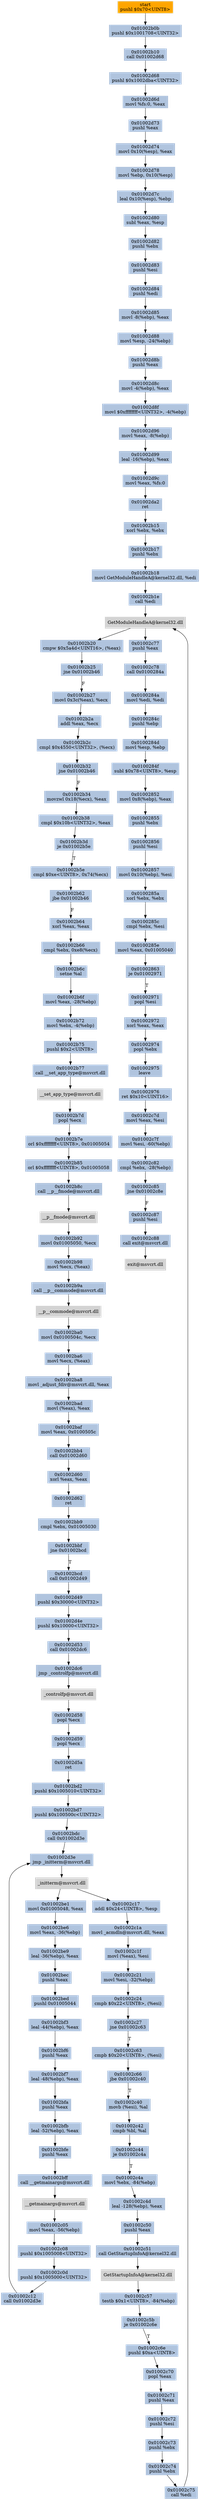 digraph G {
node[shape=rectangle,style=filled,fillcolor=lightsteelblue,color=lightsteelblue]
bgcolor="transparent"
a0x01002b09pushl_0x70UINT8[label="start\npushl $0x70<UINT8>",color="lightgrey",fillcolor="orange"];
a0x01002b0bpushl_0x1001708UINT32[label="0x01002b0b\npushl $0x1001708<UINT32>"];
a0x01002b10call_0x01002d68[label="0x01002b10\ncall 0x01002d68"];
a0x01002d68pushl_0x1002dbaUINT32[label="0x01002d68\npushl $0x1002dba<UINT32>"];
a0x01002d6dmovl_fs_0_eax[label="0x01002d6d\nmovl %fs:0, %eax"];
a0x01002d73pushl_eax[label="0x01002d73\npushl %eax"];
a0x01002d74movl_0x10esp__eax[label="0x01002d74\nmovl 0x10(%esp), %eax"];
a0x01002d78movl_ebp_0x10esp_[label="0x01002d78\nmovl %ebp, 0x10(%esp)"];
a0x01002d7cleal_0x10esp__ebp[label="0x01002d7c\nleal 0x10(%esp), %ebp"];
a0x01002d80subl_eax_esp[label="0x01002d80\nsubl %eax, %esp"];
a0x01002d82pushl_ebx[label="0x01002d82\npushl %ebx"];
a0x01002d83pushl_esi[label="0x01002d83\npushl %esi"];
a0x01002d84pushl_edi[label="0x01002d84\npushl %edi"];
a0x01002d85movl__8ebp__eax[label="0x01002d85\nmovl -8(%ebp), %eax"];
a0x01002d88movl_esp__24ebp_[label="0x01002d88\nmovl %esp, -24(%ebp)"];
a0x01002d8bpushl_eax[label="0x01002d8b\npushl %eax"];
a0x01002d8cmovl__4ebp__eax[label="0x01002d8c\nmovl -4(%ebp), %eax"];
a0x01002d8fmovl_0xffffffffUINT32__4ebp_[label="0x01002d8f\nmovl $0xffffffff<UINT32>, -4(%ebp)"];
a0x01002d96movl_eax__8ebp_[label="0x01002d96\nmovl %eax, -8(%ebp)"];
a0x01002d99leal__16ebp__eax[label="0x01002d99\nleal -16(%ebp), %eax"];
a0x01002d9cmovl_eax_fs_0[label="0x01002d9c\nmovl %eax, %fs:0"];
a0x01002da2ret[label="0x01002da2\nret"];
a0x01002b15xorl_ebx_ebx[label="0x01002b15\nxorl %ebx, %ebx"];
a0x01002b17pushl_ebx[label="0x01002b17\npushl %ebx"];
a0x01002b18movl_GetModuleHandleA_kernel32_dll_edi[label="0x01002b18\nmovl GetModuleHandleA@kernel32.dll, %edi"];
a0x01002b1ecall_edi[label="0x01002b1e\ncall %edi"];
GetModuleHandleA_kernel32_dll[label="GetModuleHandleA@kernel32.dll",color="lightgrey",fillcolor="lightgrey"];
a0x01002b20cmpw_0x5a4dUINT16_eax_[label="0x01002b20\ncmpw $0x5a4d<UINT16>, (%eax)"];
a0x01002b25jne_0x01002b46[label="0x01002b25\njne 0x01002b46"];
a0x01002b27movl_0x3ceax__ecx[label="0x01002b27\nmovl 0x3c(%eax), %ecx"];
a0x01002b2aaddl_eax_ecx[label="0x01002b2a\naddl %eax, %ecx"];
a0x01002b2ccmpl_0x4550UINT32_ecx_[label="0x01002b2c\ncmpl $0x4550<UINT32>, (%ecx)"];
a0x01002b32jne_0x01002b46[label="0x01002b32\njne 0x01002b46"];
a0x01002b34movzwl_0x18ecx__eax[label="0x01002b34\nmovzwl 0x18(%ecx), %eax"];
a0x01002b38cmpl_0x10bUINT32_eax[label="0x01002b38\ncmpl $0x10b<UINT32>, %eax"];
a0x01002b3dje_0x01002b5e[label="0x01002b3d\nje 0x01002b5e"];
a0x01002b5ecmpl_0xeUINT8_0x74ecx_[label="0x01002b5e\ncmpl $0xe<UINT8>, 0x74(%ecx)"];
a0x01002b62jbe_0x01002b46[label="0x01002b62\njbe 0x01002b46"];
a0x01002b64xorl_eax_eax[label="0x01002b64\nxorl %eax, %eax"];
a0x01002b66cmpl_ebx_0xe8ecx_[label="0x01002b66\ncmpl %ebx, 0xe8(%ecx)"];
a0x01002b6csetne_al[label="0x01002b6c\nsetne %al"];
a0x01002b6fmovl_eax__28ebp_[label="0x01002b6f\nmovl %eax, -28(%ebp)"];
a0x01002b72movl_ebx__4ebp_[label="0x01002b72\nmovl %ebx, -4(%ebp)"];
a0x01002b75pushl_0x2UINT8[label="0x01002b75\npushl $0x2<UINT8>"];
a0x01002b77call___set_app_type_msvcrt_dll[label="0x01002b77\ncall __set_app_type@msvcrt.dll"];
a__set_app_type_msvcrt_dll[label="__set_app_type@msvcrt.dll",color="lightgrey",fillcolor="lightgrey"];
a0x01002b7dpopl_ecx[label="0x01002b7d\npopl %ecx"];
a0x01002b7eorl_0xffffffffUINT8_0x01005054[label="0x01002b7e\norl $0xffffffff<UINT8>, 0x01005054"];
a0x01002b85orl_0xffffffffUINT8_0x01005058[label="0x01002b85\norl $0xffffffff<UINT8>, 0x01005058"];
a0x01002b8ccall___p__fmode_msvcrt_dll[label="0x01002b8c\ncall __p__fmode@msvcrt.dll"];
a__p__fmode_msvcrt_dll[label="__p__fmode@msvcrt.dll",color="lightgrey",fillcolor="lightgrey"];
a0x01002b92movl_0x01005050_ecx[label="0x01002b92\nmovl 0x01005050, %ecx"];
a0x01002b98movl_ecx_eax_[label="0x01002b98\nmovl %ecx, (%eax)"];
a0x01002b9acall___p__commode_msvcrt_dll[label="0x01002b9a\ncall __p__commode@msvcrt.dll"];
a__p__commode_msvcrt_dll[label="__p__commode@msvcrt.dll",color="lightgrey",fillcolor="lightgrey"];
a0x01002ba0movl_0x0100504c_ecx[label="0x01002ba0\nmovl 0x0100504c, %ecx"];
a0x01002ba6movl_ecx_eax_[label="0x01002ba6\nmovl %ecx, (%eax)"];
a0x01002ba8movl__adjust_fdiv_msvcrt_dll_eax[label="0x01002ba8\nmovl _adjust_fdiv@msvcrt.dll, %eax"];
a0x01002badmovl_eax__eax[label="0x01002bad\nmovl (%eax), %eax"];
a0x01002bafmovl_eax_0x0100505c[label="0x01002baf\nmovl %eax, 0x0100505c"];
a0x01002bb4call_0x01002d60[label="0x01002bb4\ncall 0x01002d60"];
a0x01002d60xorl_eax_eax[label="0x01002d60\nxorl %eax, %eax"];
a0x01002d62ret[label="0x01002d62\nret"];
a0x01002bb9cmpl_ebx_0x01005030[label="0x01002bb9\ncmpl %ebx, 0x01005030"];
a0x01002bbfjne_0x01002bcd[label="0x01002bbf\njne 0x01002bcd"];
a0x01002bcdcall_0x01002d49[label="0x01002bcd\ncall 0x01002d49"];
a0x01002d49pushl_0x30000UINT32[label="0x01002d49\npushl $0x30000<UINT32>"];
a0x01002d4epushl_0x10000UINT32[label="0x01002d4e\npushl $0x10000<UINT32>"];
a0x01002d53call_0x01002dc6[label="0x01002d53\ncall 0x01002dc6"];
a0x01002dc6jmp__controlfp_msvcrt_dll[label="0x01002dc6\njmp _controlfp@msvcrt.dll"];
a_controlfp_msvcrt_dll[label="_controlfp@msvcrt.dll",color="lightgrey",fillcolor="lightgrey"];
a0x01002d58popl_ecx[label="0x01002d58\npopl %ecx"];
a0x01002d59popl_ecx[label="0x01002d59\npopl %ecx"];
a0x01002d5aret[label="0x01002d5a\nret"];
a0x01002bd2pushl_0x1005010UINT32[label="0x01002bd2\npushl $0x1005010<UINT32>"];
a0x01002bd7pushl_0x100500cUINT32[label="0x01002bd7\npushl $0x100500c<UINT32>"];
a0x01002bdccall_0x01002d3e[label="0x01002bdc\ncall 0x01002d3e"];
a0x01002d3ejmp__initterm_msvcrt_dll[label="0x01002d3e\njmp _initterm@msvcrt.dll"];
a_initterm_msvcrt_dll[label="_initterm@msvcrt.dll",color="lightgrey",fillcolor="lightgrey"];
a0x01002be1movl_0x01005048_eax[label="0x01002be1\nmovl 0x01005048, %eax"];
a0x01002be6movl_eax__36ebp_[label="0x01002be6\nmovl %eax, -36(%ebp)"];
a0x01002be9leal__36ebp__eax[label="0x01002be9\nleal -36(%ebp), %eax"];
a0x01002becpushl_eax[label="0x01002bec\npushl %eax"];
a0x01002bedpushl_0x01005044[label="0x01002bed\npushl 0x01005044"];
a0x01002bf3leal__44ebp__eax[label="0x01002bf3\nleal -44(%ebp), %eax"];
a0x01002bf6pushl_eax[label="0x01002bf6\npushl %eax"];
a0x01002bf7leal__48ebp__eax[label="0x01002bf7\nleal -48(%ebp), %eax"];
a0x01002bfapushl_eax[label="0x01002bfa\npushl %eax"];
a0x01002bfbleal__52ebp__eax[label="0x01002bfb\nleal -52(%ebp), %eax"];
a0x01002bfepushl_eax[label="0x01002bfe\npushl %eax"];
a0x01002bffcall___getmainargs_msvcrt_dll[label="0x01002bff\ncall __getmainargs@msvcrt.dll"];
a__getmainargs_msvcrt_dll[label="__getmainargs@msvcrt.dll",color="lightgrey",fillcolor="lightgrey"];
a0x01002c05movl_eax__56ebp_[label="0x01002c05\nmovl %eax, -56(%ebp)"];
a0x01002c08pushl_0x1005008UINT32[label="0x01002c08\npushl $0x1005008<UINT32>"];
a0x01002c0dpushl_0x1005000UINT32[label="0x01002c0d\npushl $0x1005000<UINT32>"];
a0x01002c12call_0x01002d3e[label="0x01002c12\ncall 0x01002d3e"];
a0x01002c17addl_0x24UINT8_esp[label="0x01002c17\naddl $0x24<UINT8>, %esp"];
a0x01002c1amovl__acmdln_msvcrt_dll_eax[label="0x01002c1a\nmovl _acmdln@msvcrt.dll, %eax"];
a0x01002c1fmovl_eax__esi[label="0x01002c1f\nmovl (%eax), %esi"];
a0x01002c21movl_esi__32ebp_[label="0x01002c21\nmovl %esi, -32(%ebp)"];
a0x01002c24cmpb_0x22UINT8_esi_[label="0x01002c24\ncmpb $0x22<UINT8>, (%esi)"];
a0x01002c27jne_0x01002c63[label="0x01002c27\njne 0x01002c63"];
a0x01002c63cmpb_0x20UINT8_esi_[label="0x01002c63\ncmpb $0x20<UINT8>, (%esi)"];
a0x01002c66jbe_0x01002c40[label="0x01002c66\njbe 0x01002c40"];
a0x01002c40movb_esi__al[label="0x01002c40\nmovb (%esi), %al"];
a0x01002c42cmpb_bl_al[label="0x01002c42\ncmpb %bl, %al"];
a0x01002c44je_0x01002c4a[label="0x01002c44\nje 0x01002c4a"];
a0x01002c4amovl_ebx__84ebp_[label="0x01002c4a\nmovl %ebx, -84(%ebp)"];
a0x01002c4dleal__128ebp__eax[label="0x01002c4d\nleal -128(%ebp), %eax"];
a0x01002c50pushl_eax[label="0x01002c50\npushl %eax"];
a0x01002c51call_GetStartupInfoA_kernel32_dll[label="0x01002c51\ncall GetStartupInfoA@kernel32.dll"];
GetStartupInfoA_kernel32_dll[label="GetStartupInfoA@kernel32.dll",color="lightgrey",fillcolor="lightgrey"];
a0x01002c57testb_0x1UINT8__84ebp_[label="0x01002c57\ntestb $0x1<UINT8>, -84(%ebp)"];
a0x01002c5bje_0x01002c6e[label="0x01002c5b\nje 0x01002c6e"];
a0x01002c6epushl_0xaUINT8[label="0x01002c6e\npushl $0xa<UINT8>"];
a0x01002c70popl_eax[label="0x01002c70\npopl %eax"];
a0x01002c71pushl_eax[label="0x01002c71\npushl %eax"];
a0x01002c72pushl_esi[label="0x01002c72\npushl %esi"];
a0x01002c73pushl_ebx[label="0x01002c73\npushl %ebx"];
a0x01002c74pushl_ebx[label="0x01002c74\npushl %ebx"];
a0x01002c75call_edi[label="0x01002c75\ncall %edi"];
a0x01002c77pushl_eax[label="0x01002c77\npushl %eax"];
a0x01002c78call_0x0100284a[label="0x01002c78\ncall 0x0100284a"];
a0x0100284amovl_edi_edi[label="0x0100284a\nmovl %edi, %edi"];
a0x0100284cpushl_ebp[label="0x0100284c\npushl %ebp"];
a0x0100284dmovl_esp_ebp[label="0x0100284d\nmovl %esp, %ebp"];
a0x0100284fsubl_0x78UINT8_esp[label="0x0100284f\nsubl $0x78<UINT8>, %esp"];
a0x01002852movl_0x8ebp__eax[label="0x01002852\nmovl 0x8(%ebp), %eax"];
a0x01002855pushl_ebx[label="0x01002855\npushl %ebx"];
a0x01002856pushl_esi[label="0x01002856\npushl %esi"];
a0x01002857movl_0x10ebp__esi[label="0x01002857\nmovl 0x10(%ebp), %esi"];
a0x0100285axorl_ebx_ebx[label="0x0100285a\nxorl %ebx, %ebx"];
a0x0100285ccmpl_ebx_esi[label="0x0100285c\ncmpl %ebx, %esi"];
a0x0100285emovl_eax_0x01005040[label="0x0100285e\nmovl %eax, 0x01005040"];
a0x01002863je_0x01002971[label="0x01002863\nje 0x01002971"];
a0x01002971popl_esi[label="0x01002971\npopl %esi"];
a0x01002972xorl_eax_eax[label="0x01002972\nxorl %eax, %eax"];
a0x01002974popl_ebx[label="0x01002974\npopl %ebx"];
a0x01002975leave_[label="0x01002975\nleave "];
a0x01002976ret_0x10UINT16[label="0x01002976\nret $0x10<UINT16>"];
a0x01002c7dmovl_eax_esi[label="0x01002c7d\nmovl %eax, %esi"];
a0x01002c7fmovl_esi__60ebp_[label="0x01002c7f\nmovl %esi, -60(%ebp)"];
a0x01002c82cmpl_ebx__28ebp_[label="0x01002c82\ncmpl %ebx, -28(%ebp)"];
a0x01002c85jne_0x01002c8e[label="0x01002c85\njne 0x01002c8e"];
a0x01002c87pushl_esi[label="0x01002c87\npushl %esi"];
a0x01002c88call_exit_msvcrt_dll[label="0x01002c88\ncall exit@msvcrt.dll"];
exit_msvcrt_dll[label="exit@msvcrt.dll",color="lightgrey",fillcolor="lightgrey"];
a0x01002b09pushl_0x70UINT8 -> a0x01002b0bpushl_0x1001708UINT32 [color="#000000"];
a0x01002b0bpushl_0x1001708UINT32 -> a0x01002b10call_0x01002d68 [color="#000000"];
a0x01002b10call_0x01002d68 -> a0x01002d68pushl_0x1002dbaUINT32 [color="#000000"];
a0x01002d68pushl_0x1002dbaUINT32 -> a0x01002d6dmovl_fs_0_eax [color="#000000"];
a0x01002d6dmovl_fs_0_eax -> a0x01002d73pushl_eax [color="#000000"];
a0x01002d73pushl_eax -> a0x01002d74movl_0x10esp__eax [color="#000000"];
a0x01002d74movl_0x10esp__eax -> a0x01002d78movl_ebp_0x10esp_ [color="#000000"];
a0x01002d78movl_ebp_0x10esp_ -> a0x01002d7cleal_0x10esp__ebp [color="#000000"];
a0x01002d7cleal_0x10esp__ebp -> a0x01002d80subl_eax_esp [color="#000000"];
a0x01002d80subl_eax_esp -> a0x01002d82pushl_ebx [color="#000000"];
a0x01002d82pushl_ebx -> a0x01002d83pushl_esi [color="#000000"];
a0x01002d83pushl_esi -> a0x01002d84pushl_edi [color="#000000"];
a0x01002d84pushl_edi -> a0x01002d85movl__8ebp__eax [color="#000000"];
a0x01002d85movl__8ebp__eax -> a0x01002d88movl_esp__24ebp_ [color="#000000"];
a0x01002d88movl_esp__24ebp_ -> a0x01002d8bpushl_eax [color="#000000"];
a0x01002d8bpushl_eax -> a0x01002d8cmovl__4ebp__eax [color="#000000"];
a0x01002d8cmovl__4ebp__eax -> a0x01002d8fmovl_0xffffffffUINT32__4ebp_ [color="#000000"];
a0x01002d8fmovl_0xffffffffUINT32__4ebp_ -> a0x01002d96movl_eax__8ebp_ [color="#000000"];
a0x01002d96movl_eax__8ebp_ -> a0x01002d99leal__16ebp__eax [color="#000000"];
a0x01002d99leal__16ebp__eax -> a0x01002d9cmovl_eax_fs_0 [color="#000000"];
a0x01002d9cmovl_eax_fs_0 -> a0x01002da2ret [color="#000000"];
a0x01002da2ret -> a0x01002b15xorl_ebx_ebx [color="#000000"];
a0x01002b15xorl_ebx_ebx -> a0x01002b17pushl_ebx [color="#000000"];
a0x01002b17pushl_ebx -> a0x01002b18movl_GetModuleHandleA_kernel32_dll_edi [color="#000000"];
a0x01002b18movl_GetModuleHandleA_kernel32_dll_edi -> a0x01002b1ecall_edi [color="#000000"];
a0x01002b1ecall_edi -> GetModuleHandleA_kernel32_dll [color="#000000"];
GetModuleHandleA_kernel32_dll -> a0x01002b20cmpw_0x5a4dUINT16_eax_ [color="#000000"];
a0x01002b20cmpw_0x5a4dUINT16_eax_ -> a0x01002b25jne_0x01002b46 [color="#000000"];
a0x01002b25jne_0x01002b46 -> a0x01002b27movl_0x3ceax__ecx [color="#000000",label="F"];
a0x01002b27movl_0x3ceax__ecx -> a0x01002b2aaddl_eax_ecx [color="#000000"];
a0x01002b2aaddl_eax_ecx -> a0x01002b2ccmpl_0x4550UINT32_ecx_ [color="#000000"];
a0x01002b2ccmpl_0x4550UINT32_ecx_ -> a0x01002b32jne_0x01002b46 [color="#000000"];
a0x01002b32jne_0x01002b46 -> a0x01002b34movzwl_0x18ecx__eax [color="#000000",label="F"];
a0x01002b34movzwl_0x18ecx__eax -> a0x01002b38cmpl_0x10bUINT32_eax [color="#000000"];
a0x01002b38cmpl_0x10bUINT32_eax -> a0x01002b3dje_0x01002b5e [color="#000000"];
a0x01002b3dje_0x01002b5e -> a0x01002b5ecmpl_0xeUINT8_0x74ecx_ [color="#000000",label="T"];
a0x01002b5ecmpl_0xeUINT8_0x74ecx_ -> a0x01002b62jbe_0x01002b46 [color="#000000"];
a0x01002b62jbe_0x01002b46 -> a0x01002b64xorl_eax_eax [color="#000000",label="F"];
a0x01002b64xorl_eax_eax -> a0x01002b66cmpl_ebx_0xe8ecx_ [color="#000000"];
a0x01002b66cmpl_ebx_0xe8ecx_ -> a0x01002b6csetne_al [color="#000000"];
a0x01002b6csetne_al -> a0x01002b6fmovl_eax__28ebp_ [color="#000000"];
a0x01002b6fmovl_eax__28ebp_ -> a0x01002b72movl_ebx__4ebp_ [color="#000000"];
a0x01002b72movl_ebx__4ebp_ -> a0x01002b75pushl_0x2UINT8 [color="#000000"];
a0x01002b75pushl_0x2UINT8 -> a0x01002b77call___set_app_type_msvcrt_dll [color="#000000"];
a0x01002b77call___set_app_type_msvcrt_dll -> a__set_app_type_msvcrt_dll [color="#000000"];
a__set_app_type_msvcrt_dll -> a0x01002b7dpopl_ecx [color="#000000"];
a0x01002b7dpopl_ecx -> a0x01002b7eorl_0xffffffffUINT8_0x01005054 [color="#000000"];
a0x01002b7eorl_0xffffffffUINT8_0x01005054 -> a0x01002b85orl_0xffffffffUINT8_0x01005058 [color="#000000"];
a0x01002b85orl_0xffffffffUINT8_0x01005058 -> a0x01002b8ccall___p__fmode_msvcrt_dll [color="#000000"];
a0x01002b8ccall___p__fmode_msvcrt_dll -> a__p__fmode_msvcrt_dll [color="#000000"];
a__p__fmode_msvcrt_dll -> a0x01002b92movl_0x01005050_ecx [color="#000000"];
a0x01002b92movl_0x01005050_ecx -> a0x01002b98movl_ecx_eax_ [color="#000000"];
a0x01002b98movl_ecx_eax_ -> a0x01002b9acall___p__commode_msvcrt_dll [color="#000000"];
a0x01002b9acall___p__commode_msvcrt_dll -> a__p__commode_msvcrt_dll [color="#000000"];
a__p__commode_msvcrt_dll -> a0x01002ba0movl_0x0100504c_ecx [color="#000000"];
a0x01002ba0movl_0x0100504c_ecx -> a0x01002ba6movl_ecx_eax_ [color="#000000"];
a0x01002ba6movl_ecx_eax_ -> a0x01002ba8movl__adjust_fdiv_msvcrt_dll_eax [color="#000000"];
a0x01002ba8movl__adjust_fdiv_msvcrt_dll_eax -> a0x01002badmovl_eax__eax [color="#000000"];
a0x01002badmovl_eax__eax -> a0x01002bafmovl_eax_0x0100505c [color="#000000"];
a0x01002bafmovl_eax_0x0100505c -> a0x01002bb4call_0x01002d60 [color="#000000"];
a0x01002bb4call_0x01002d60 -> a0x01002d60xorl_eax_eax [color="#000000"];
a0x01002d60xorl_eax_eax -> a0x01002d62ret [color="#000000"];
a0x01002d62ret -> a0x01002bb9cmpl_ebx_0x01005030 [color="#000000"];
a0x01002bb9cmpl_ebx_0x01005030 -> a0x01002bbfjne_0x01002bcd [color="#000000"];
a0x01002bbfjne_0x01002bcd -> a0x01002bcdcall_0x01002d49 [color="#000000",label="T"];
a0x01002bcdcall_0x01002d49 -> a0x01002d49pushl_0x30000UINT32 [color="#000000"];
a0x01002d49pushl_0x30000UINT32 -> a0x01002d4epushl_0x10000UINT32 [color="#000000"];
a0x01002d4epushl_0x10000UINT32 -> a0x01002d53call_0x01002dc6 [color="#000000"];
a0x01002d53call_0x01002dc6 -> a0x01002dc6jmp__controlfp_msvcrt_dll [color="#000000"];
a0x01002dc6jmp__controlfp_msvcrt_dll -> a_controlfp_msvcrt_dll [color="#000000"];
a_controlfp_msvcrt_dll -> a0x01002d58popl_ecx [color="#000000"];
a0x01002d58popl_ecx -> a0x01002d59popl_ecx [color="#000000"];
a0x01002d59popl_ecx -> a0x01002d5aret [color="#000000"];
a0x01002d5aret -> a0x01002bd2pushl_0x1005010UINT32 [color="#000000"];
a0x01002bd2pushl_0x1005010UINT32 -> a0x01002bd7pushl_0x100500cUINT32 [color="#000000"];
a0x01002bd7pushl_0x100500cUINT32 -> a0x01002bdccall_0x01002d3e [color="#000000"];
a0x01002bdccall_0x01002d3e -> a0x01002d3ejmp__initterm_msvcrt_dll [color="#000000"];
a0x01002d3ejmp__initterm_msvcrt_dll -> a_initterm_msvcrt_dll [color="#000000"];
a_initterm_msvcrt_dll -> a0x01002be1movl_0x01005048_eax [color="#000000"];
a0x01002be1movl_0x01005048_eax -> a0x01002be6movl_eax__36ebp_ [color="#000000"];
a0x01002be6movl_eax__36ebp_ -> a0x01002be9leal__36ebp__eax [color="#000000"];
a0x01002be9leal__36ebp__eax -> a0x01002becpushl_eax [color="#000000"];
a0x01002becpushl_eax -> a0x01002bedpushl_0x01005044 [color="#000000"];
a0x01002bedpushl_0x01005044 -> a0x01002bf3leal__44ebp__eax [color="#000000"];
a0x01002bf3leal__44ebp__eax -> a0x01002bf6pushl_eax [color="#000000"];
a0x01002bf6pushl_eax -> a0x01002bf7leal__48ebp__eax [color="#000000"];
a0x01002bf7leal__48ebp__eax -> a0x01002bfapushl_eax [color="#000000"];
a0x01002bfapushl_eax -> a0x01002bfbleal__52ebp__eax [color="#000000"];
a0x01002bfbleal__52ebp__eax -> a0x01002bfepushl_eax [color="#000000"];
a0x01002bfepushl_eax -> a0x01002bffcall___getmainargs_msvcrt_dll [color="#000000"];
a0x01002bffcall___getmainargs_msvcrt_dll -> a__getmainargs_msvcrt_dll [color="#000000"];
a__getmainargs_msvcrt_dll -> a0x01002c05movl_eax__56ebp_ [color="#000000"];
a0x01002c05movl_eax__56ebp_ -> a0x01002c08pushl_0x1005008UINT32 [color="#000000"];
a0x01002c08pushl_0x1005008UINT32 -> a0x01002c0dpushl_0x1005000UINT32 [color="#000000"];
a0x01002c0dpushl_0x1005000UINT32 -> a0x01002c12call_0x01002d3e [color="#000000"];
a0x01002c12call_0x01002d3e -> a0x01002d3ejmp__initterm_msvcrt_dll [color="#000000"];
a_initterm_msvcrt_dll -> a0x01002c17addl_0x24UINT8_esp [color="#000000"];
a0x01002c17addl_0x24UINT8_esp -> a0x01002c1amovl__acmdln_msvcrt_dll_eax [color="#000000"];
a0x01002c1amovl__acmdln_msvcrt_dll_eax -> a0x01002c1fmovl_eax__esi [color="#000000"];
a0x01002c1fmovl_eax__esi -> a0x01002c21movl_esi__32ebp_ [color="#000000"];
a0x01002c21movl_esi__32ebp_ -> a0x01002c24cmpb_0x22UINT8_esi_ [color="#000000"];
a0x01002c24cmpb_0x22UINT8_esi_ -> a0x01002c27jne_0x01002c63 [color="#000000"];
a0x01002c27jne_0x01002c63 -> a0x01002c63cmpb_0x20UINT8_esi_ [color="#000000",label="T"];
a0x01002c63cmpb_0x20UINT8_esi_ -> a0x01002c66jbe_0x01002c40 [color="#000000"];
a0x01002c66jbe_0x01002c40 -> a0x01002c40movb_esi__al [color="#000000",label="T"];
a0x01002c40movb_esi__al -> a0x01002c42cmpb_bl_al [color="#000000"];
a0x01002c42cmpb_bl_al -> a0x01002c44je_0x01002c4a [color="#000000"];
a0x01002c44je_0x01002c4a -> a0x01002c4amovl_ebx__84ebp_ [color="#000000",label="T"];
a0x01002c4amovl_ebx__84ebp_ -> a0x01002c4dleal__128ebp__eax [color="#000000"];
a0x01002c4dleal__128ebp__eax -> a0x01002c50pushl_eax [color="#000000"];
a0x01002c50pushl_eax -> a0x01002c51call_GetStartupInfoA_kernel32_dll [color="#000000"];
a0x01002c51call_GetStartupInfoA_kernel32_dll -> GetStartupInfoA_kernel32_dll [color="#000000"];
GetStartupInfoA_kernel32_dll -> a0x01002c57testb_0x1UINT8__84ebp_ [color="#000000"];
a0x01002c57testb_0x1UINT8__84ebp_ -> a0x01002c5bje_0x01002c6e [color="#000000"];
a0x01002c5bje_0x01002c6e -> a0x01002c6epushl_0xaUINT8 [color="#000000",label="T"];
a0x01002c6epushl_0xaUINT8 -> a0x01002c70popl_eax [color="#000000"];
a0x01002c70popl_eax -> a0x01002c71pushl_eax [color="#000000"];
a0x01002c71pushl_eax -> a0x01002c72pushl_esi [color="#000000"];
a0x01002c72pushl_esi -> a0x01002c73pushl_ebx [color="#000000"];
a0x01002c73pushl_ebx -> a0x01002c74pushl_ebx [color="#000000"];
a0x01002c74pushl_ebx -> a0x01002c75call_edi [color="#000000"];
a0x01002c75call_edi -> GetModuleHandleA_kernel32_dll [color="#000000"];
GetModuleHandleA_kernel32_dll -> a0x01002c77pushl_eax [color="#000000"];
a0x01002c77pushl_eax -> a0x01002c78call_0x0100284a [color="#000000"];
a0x01002c78call_0x0100284a -> a0x0100284amovl_edi_edi [color="#000000"];
a0x0100284amovl_edi_edi -> a0x0100284cpushl_ebp [color="#000000"];
a0x0100284cpushl_ebp -> a0x0100284dmovl_esp_ebp [color="#000000"];
a0x0100284dmovl_esp_ebp -> a0x0100284fsubl_0x78UINT8_esp [color="#000000"];
a0x0100284fsubl_0x78UINT8_esp -> a0x01002852movl_0x8ebp__eax [color="#000000"];
a0x01002852movl_0x8ebp__eax -> a0x01002855pushl_ebx [color="#000000"];
a0x01002855pushl_ebx -> a0x01002856pushl_esi [color="#000000"];
a0x01002856pushl_esi -> a0x01002857movl_0x10ebp__esi [color="#000000"];
a0x01002857movl_0x10ebp__esi -> a0x0100285axorl_ebx_ebx [color="#000000"];
a0x0100285axorl_ebx_ebx -> a0x0100285ccmpl_ebx_esi [color="#000000"];
a0x0100285ccmpl_ebx_esi -> a0x0100285emovl_eax_0x01005040 [color="#000000"];
a0x0100285emovl_eax_0x01005040 -> a0x01002863je_0x01002971 [color="#000000"];
a0x01002863je_0x01002971 -> a0x01002971popl_esi [color="#000000",label="T"];
a0x01002971popl_esi -> a0x01002972xorl_eax_eax [color="#000000"];
a0x01002972xorl_eax_eax -> a0x01002974popl_ebx [color="#000000"];
a0x01002974popl_ebx -> a0x01002975leave_ [color="#000000"];
a0x01002975leave_ -> a0x01002976ret_0x10UINT16 [color="#000000"];
a0x01002976ret_0x10UINT16 -> a0x01002c7dmovl_eax_esi [color="#000000"];
a0x01002c7dmovl_eax_esi -> a0x01002c7fmovl_esi__60ebp_ [color="#000000"];
a0x01002c7fmovl_esi__60ebp_ -> a0x01002c82cmpl_ebx__28ebp_ [color="#000000"];
a0x01002c82cmpl_ebx__28ebp_ -> a0x01002c85jne_0x01002c8e [color="#000000"];
a0x01002c85jne_0x01002c8e -> a0x01002c87pushl_esi [color="#000000",label="F"];
a0x01002c87pushl_esi -> a0x01002c88call_exit_msvcrt_dll [color="#000000"];
a0x01002c88call_exit_msvcrt_dll -> exit_msvcrt_dll [color="#000000"];
}
